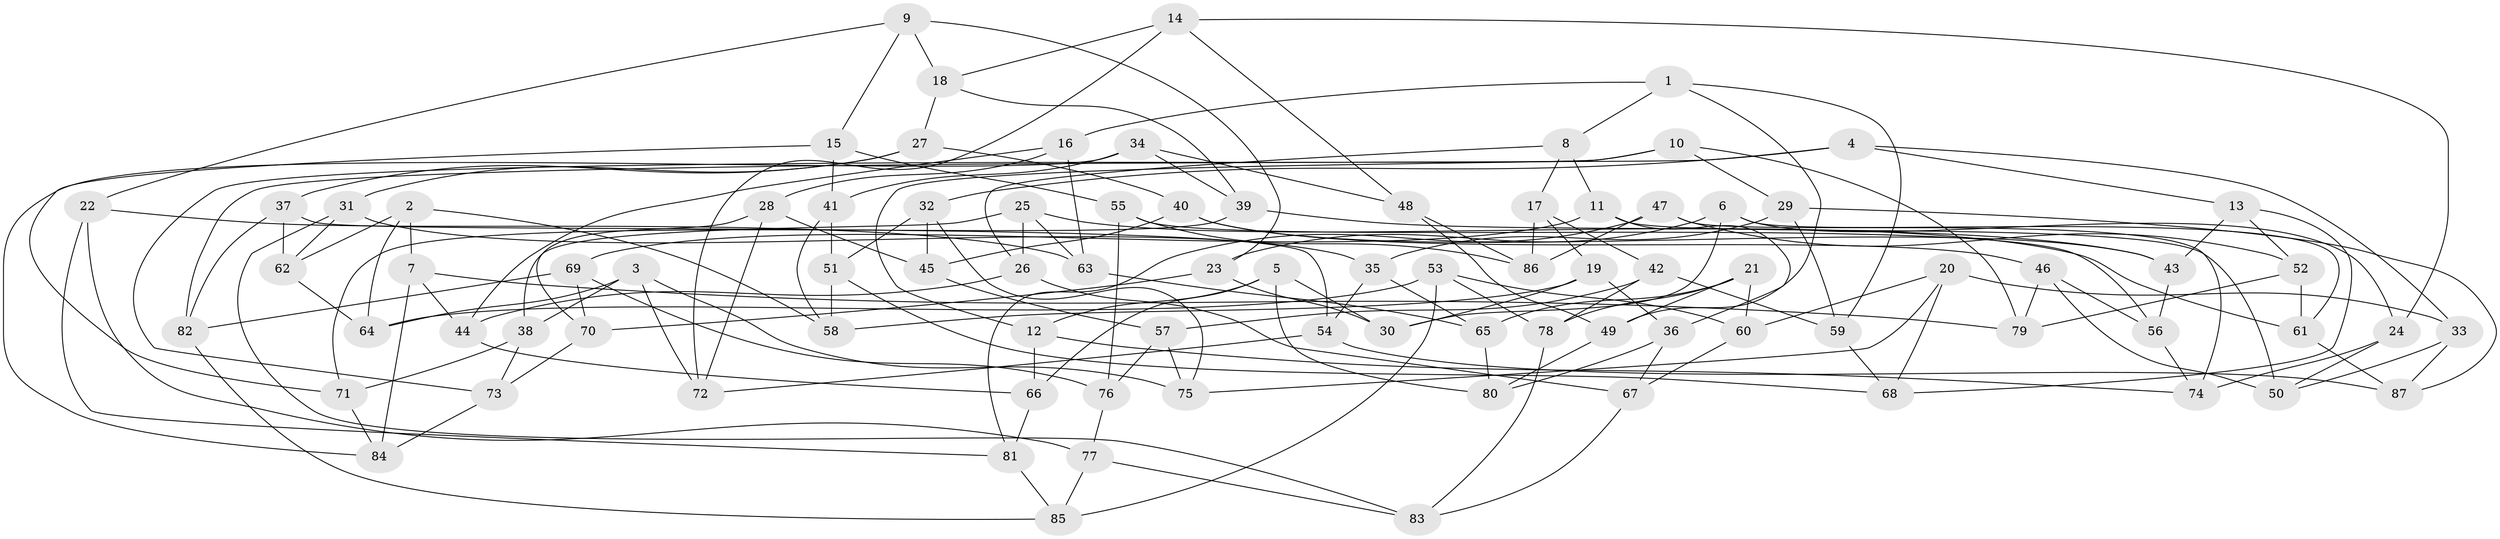 // coarse degree distribution, {3: 0.13953488372093023, 4: 0.4883720930232558, 6: 0.06976744186046512, 7: 0.06976744186046512, 5: 0.16279069767441862, 15: 0.023255813953488372, 8: 0.023255813953488372, 9: 0.023255813953488372}
// Generated by graph-tools (version 1.1) at 2025/04/03/04/25 22:04:21]
// undirected, 87 vertices, 174 edges
graph export_dot {
graph [start="1"]
  node [color=gray90,style=filled];
  1;
  2;
  3;
  4;
  5;
  6;
  7;
  8;
  9;
  10;
  11;
  12;
  13;
  14;
  15;
  16;
  17;
  18;
  19;
  20;
  21;
  22;
  23;
  24;
  25;
  26;
  27;
  28;
  29;
  30;
  31;
  32;
  33;
  34;
  35;
  36;
  37;
  38;
  39;
  40;
  41;
  42;
  43;
  44;
  45;
  46;
  47;
  48;
  49;
  50;
  51;
  52;
  53;
  54;
  55;
  56;
  57;
  58;
  59;
  60;
  61;
  62;
  63;
  64;
  65;
  66;
  67;
  68;
  69;
  70;
  71;
  72;
  73;
  74;
  75;
  76;
  77;
  78;
  79;
  80;
  81;
  82;
  83;
  84;
  85;
  86;
  87;
  1 -- 16;
  1 -- 8;
  1 -- 59;
  1 -- 49;
  2 -- 58;
  2 -- 7;
  2 -- 64;
  2 -- 62;
  3 -- 75;
  3 -- 64;
  3 -- 38;
  3 -- 72;
  4 -- 33;
  4 -- 13;
  4 -- 32;
  4 -- 82;
  5 -- 80;
  5 -- 30;
  5 -- 66;
  5 -- 12;
  6 -- 24;
  6 -- 30;
  6 -- 61;
  6 -- 23;
  7 -- 79;
  7 -- 44;
  7 -- 84;
  8 -- 11;
  8 -- 17;
  8 -- 26;
  9 -- 22;
  9 -- 15;
  9 -- 23;
  9 -- 18;
  10 -- 29;
  10 -- 73;
  10 -- 79;
  10 -- 12;
  11 -- 50;
  11 -- 36;
  11 -- 69;
  12 -- 74;
  12 -- 66;
  13 -- 68;
  13 -- 52;
  13 -- 43;
  14 -- 18;
  14 -- 24;
  14 -- 72;
  14 -- 48;
  15 -- 55;
  15 -- 71;
  15 -- 41;
  16 -- 44;
  16 -- 63;
  16 -- 28;
  17 -- 86;
  17 -- 19;
  17 -- 42;
  18 -- 27;
  18 -- 39;
  19 -- 36;
  19 -- 30;
  19 -- 58;
  20 -- 33;
  20 -- 68;
  20 -- 60;
  20 -- 75;
  21 -- 78;
  21 -- 60;
  21 -- 49;
  21 -- 65;
  22 -- 81;
  22 -- 77;
  22 -- 63;
  23 -- 70;
  23 -- 30;
  24 -- 50;
  24 -- 74;
  25 -- 26;
  25 -- 38;
  25 -- 63;
  25 -- 61;
  26 -- 44;
  26 -- 67;
  27 -- 40;
  27 -- 37;
  27 -- 31;
  28 -- 70;
  28 -- 45;
  28 -- 72;
  29 -- 59;
  29 -- 87;
  29 -- 35;
  31 -- 35;
  31 -- 83;
  31 -- 62;
  32 -- 75;
  32 -- 51;
  32 -- 45;
  33 -- 50;
  33 -- 87;
  34 -- 41;
  34 -- 84;
  34 -- 39;
  34 -- 48;
  35 -- 54;
  35 -- 65;
  36 -- 80;
  36 -- 67;
  37 -- 54;
  37 -- 82;
  37 -- 62;
  38 -- 73;
  38 -- 71;
  39 -- 71;
  39 -- 43;
  40 -- 45;
  40 -- 46;
  40 -- 43;
  41 -- 58;
  41 -- 51;
  42 -- 78;
  42 -- 59;
  42 -- 57;
  43 -- 56;
  44 -- 66;
  45 -- 57;
  46 -- 50;
  46 -- 79;
  46 -- 56;
  47 -- 52;
  47 -- 86;
  47 -- 81;
  47 -- 74;
  48 -- 86;
  48 -- 49;
  49 -- 80;
  51 -- 58;
  51 -- 68;
  52 -- 61;
  52 -- 79;
  53 -- 60;
  53 -- 85;
  53 -- 78;
  53 -- 64;
  54 -- 87;
  54 -- 72;
  55 -- 86;
  55 -- 56;
  55 -- 76;
  56 -- 74;
  57 -- 75;
  57 -- 76;
  59 -- 68;
  60 -- 67;
  61 -- 87;
  62 -- 64;
  63 -- 65;
  65 -- 80;
  66 -- 81;
  67 -- 83;
  69 -- 82;
  69 -- 76;
  69 -- 70;
  70 -- 73;
  71 -- 84;
  73 -- 84;
  76 -- 77;
  77 -- 85;
  77 -- 83;
  78 -- 83;
  81 -- 85;
  82 -- 85;
}
